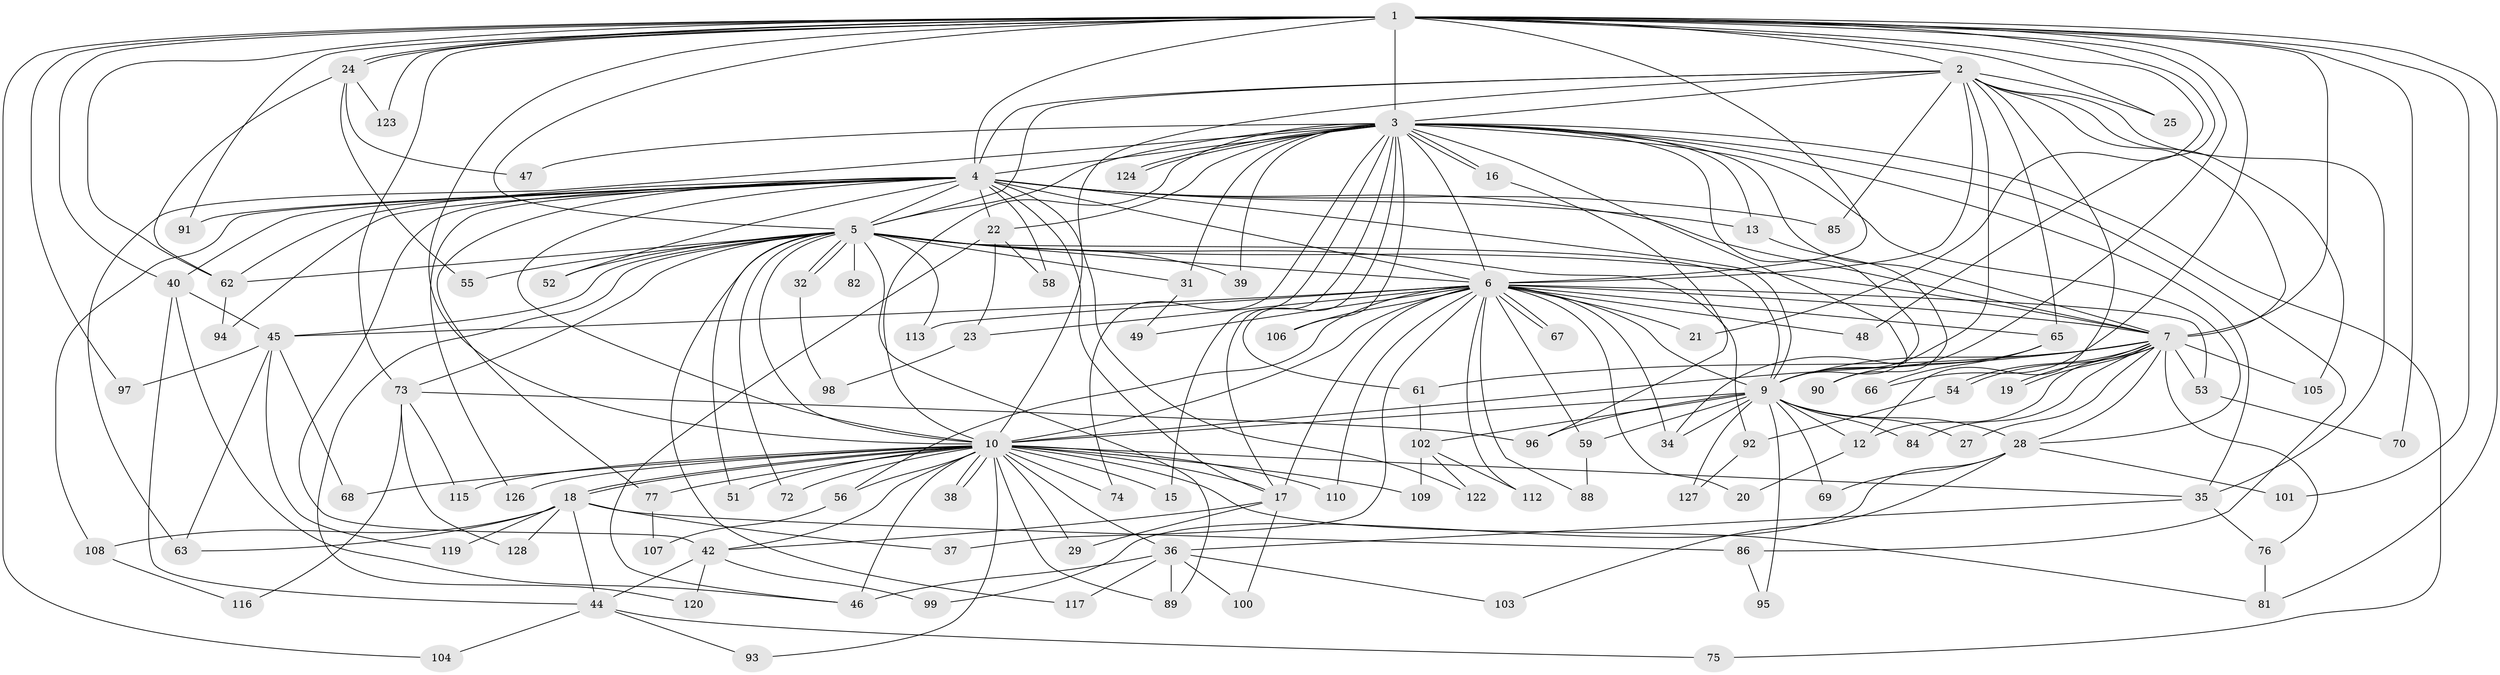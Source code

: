 // Generated by graph-tools (version 1.1) at 2025/51/02/27/25 19:51:47]
// undirected, 105 vertices, 244 edges
graph export_dot {
graph [start="1"]
  node [color=gray90,style=filled];
  1 [super="+80"];
  2 [super="+41"];
  3 [super="+30"];
  4 [super="+11"];
  5 [super="+33"];
  6 [super="+8"];
  7 [super="+14"];
  9 [super="+78"];
  10 [super="+121"];
  12;
  13;
  15;
  16;
  17 [super="+26"];
  18 [super="+118"];
  19;
  20;
  21;
  22 [super="+79"];
  23;
  24 [super="+125"];
  25;
  27;
  28 [super="+43"];
  29;
  31;
  32;
  34 [super="+64"];
  35 [super="+87"];
  36 [super="+129"];
  37;
  38;
  39;
  40;
  42 [super="+83"];
  44 [super="+57"];
  45 [super="+60"];
  46 [super="+50"];
  47;
  48;
  49;
  51;
  52;
  53;
  54;
  55;
  56;
  58;
  59;
  61;
  62 [super="+71"];
  63;
  65;
  66;
  67;
  68;
  69;
  70;
  72;
  73 [super="+114"];
  74;
  75;
  76;
  77;
  81 [super="+111"];
  82;
  84;
  85;
  86;
  88;
  89 [super="+130"];
  90;
  91;
  92;
  93;
  94;
  95;
  96;
  97;
  98;
  99;
  100;
  101;
  102;
  103;
  104;
  105;
  106;
  107;
  108;
  109;
  110;
  112;
  113;
  115;
  116;
  117;
  119;
  120;
  122;
  123;
  124;
  126;
  127;
  128;
  1 -- 2;
  1 -- 3;
  1 -- 4;
  1 -- 5;
  1 -- 6 [weight=2];
  1 -- 7;
  1 -- 9;
  1 -- 10;
  1 -- 21;
  1 -- 24;
  1 -- 24;
  1 -- 25;
  1 -- 40;
  1 -- 48;
  1 -- 66;
  1 -- 70;
  1 -- 73;
  1 -- 81;
  1 -- 91;
  1 -- 97;
  1 -- 101;
  1 -- 123;
  1 -- 104;
  1 -- 62;
  2 -- 3;
  2 -- 4;
  2 -- 5 [weight=2];
  2 -- 6 [weight=3];
  2 -- 7;
  2 -- 9;
  2 -- 10;
  2 -- 12;
  2 -- 25;
  2 -- 35;
  2 -- 65;
  2 -- 85;
  2 -- 105;
  3 -- 4;
  3 -- 5;
  3 -- 6 [weight=2];
  3 -- 7;
  3 -- 9;
  3 -- 10;
  3 -- 13;
  3 -- 15;
  3 -- 16;
  3 -- 16;
  3 -- 22;
  3 -- 28;
  3 -- 31;
  3 -- 35;
  3 -- 39;
  3 -- 47;
  3 -- 61;
  3 -- 63;
  3 -- 74;
  3 -- 75;
  3 -- 86;
  3 -- 106;
  3 -- 124;
  3 -- 124;
  3 -- 34;
  3 -- 17;
  4 -- 5;
  4 -- 6 [weight=2];
  4 -- 7;
  4 -- 9;
  4 -- 10 [weight=2];
  4 -- 13;
  4 -- 40;
  4 -- 42;
  4 -- 58;
  4 -- 94;
  4 -- 122;
  4 -- 108;
  4 -- 77;
  4 -- 52;
  4 -- 85;
  4 -- 22 [weight=2];
  4 -- 91;
  4 -- 126;
  4 -- 62;
  4 -- 17;
  5 -- 6 [weight=2];
  5 -- 7;
  5 -- 9 [weight=2];
  5 -- 10;
  5 -- 31;
  5 -- 32;
  5 -- 32;
  5 -- 39;
  5 -- 45;
  5 -- 55;
  5 -- 73;
  5 -- 82 [weight=2];
  5 -- 89;
  5 -- 92;
  5 -- 113;
  5 -- 120;
  5 -- 72;
  5 -- 51;
  5 -- 52;
  5 -- 117;
  5 -- 62;
  6 -- 7 [weight=2];
  6 -- 9 [weight=2];
  6 -- 10 [weight=2];
  6 -- 17;
  6 -- 20;
  6 -- 21;
  6 -- 34;
  6 -- 37;
  6 -- 59;
  6 -- 67;
  6 -- 67;
  6 -- 88;
  6 -- 110;
  6 -- 113;
  6 -- 65;
  6 -- 23;
  6 -- 106;
  6 -- 45;
  6 -- 48;
  6 -- 49;
  6 -- 112;
  6 -- 53;
  6 -- 56;
  7 -- 9;
  7 -- 10;
  7 -- 19;
  7 -- 19;
  7 -- 53;
  7 -- 54;
  7 -- 54;
  7 -- 76;
  7 -- 84;
  7 -- 105;
  7 -- 61;
  7 -- 27;
  7 -- 12;
  7 -- 28;
  9 -- 10;
  9 -- 12;
  9 -- 27;
  9 -- 34;
  9 -- 59;
  9 -- 69;
  9 -- 84;
  9 -- 95;
  9 -- 96;
  9 -- 102;
  9 -- 127;
  9 -- 28;
  10 -- 15;
  10 -- 17;
  10 -- 18;
  10 -- 18;
  10 -- 29;
  10 -- 36;
  10 -- 38;
  10 -- 38;
  10 -- 51;
  10 -- 56;
  10 -- 68;
  10 -- 72;
  10 -- 74;
  10 -- 77;
  10 -- 81;
  10 -- 89;
  10 -- 93;
  10 -- 109;
  10 -- 110;
  10 -- 115;
  10 -- 126;
  10 -- 42;
  10 -- 35;
  10 -- 46;
  12 -- 20;
  13 -- 90;
  16 -- 96;
  17 -- 29;
  17 -- 42;
  17 -- 100;
  18 -- 37;
  18 -- 86;
  18 -- 108;
  18 -- 119;
  18 -- 128;
  18 -- 63;
  18 -- 44;
  22 -- 23;
  22 -- 46;
  22 -- 58;
  23 -- 98;
  24 -- 47;
  24 -- 55;
  24 -- 62;
  24 -- 123;
  28 -- 101;
  28 -- 103;
  28 -- 99;
  28 -- 69;
  31 -- 49;
  32 -- 98;
  35 -- 36;
  35 -- 76;
  36 -- 46;
  36 -- 100;
  36 -- 103;
  36 -- 117;
  36 -- 89;
  40 -- 44;
  40 -- 45;
  40 -- 46;
  42 -- 44;
  42 -- 99;
  42 -- 120;
  44 -- 93;
  44 -- 104;
  44 -- 75;
  45 -- 63;
  45 -- 68;
  45 -- 119;
  45 -- 97;
  53 -- 70;
  54 -- 92;
  56 -- 107;
  59 -- 88;
  61 -- 102;
  62 -- 94;
  65 -- 66;
  65 -- 90;
  73 -- 115;
  73 -- 128;
  73 -- 96;
  73 -- 116;
  76 -- 81;
  77 -- 107;
  86 -- 95;
  92 -- 127;
  102 -- 109;
  102 -- 112;
  102 -- 122;
  108 -- 116;
}
